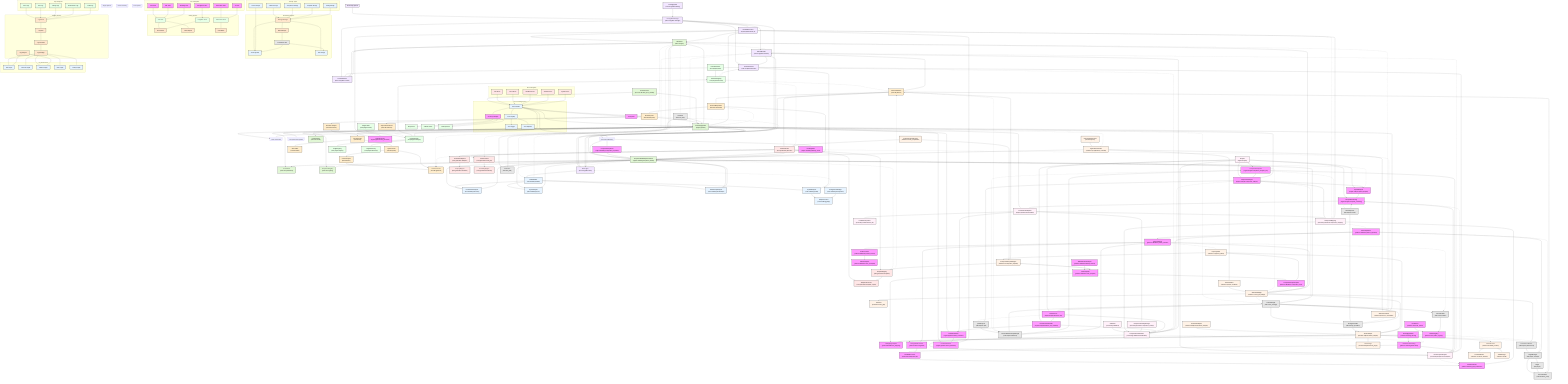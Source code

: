 graph TD
%% Import subgraphs and define cross-module dependencies
    %% Core System
    subgraph Core ["Core System"]
        direction TB
        %% Core nodes defined in core.mmd
    end

    %% DSL System
    subgraph DSL ["DSL Processing"]
        direction TB
        %% DSL nodes defined in dsl.mmd
    end

    %% Recognition System
    subgraph RecognitionSystem ["Component Recognition"]
        direction TB
        %% Recognition nodes defined in recognition.mmd
    end

    %% Modeling System
    subgraph Modeling ["Hierarchical Modeling"]
        direction TB
        %% Modeling nodes defined in modeling.mmd
    end

    %% Generation System
    subgraph Generation ["Code Generation"]
        direction TB
        %% Generation nodes defined in generation.mmd
    end

    %% Plugin System
    subgraph Plugins ["Plugin System"]
        direction TB
        %% Plugin nodes defined in plugins.mmd
    end

    %% Processing System
    subgraph Processing ["Processing System"]
        direction TB
        %% Processing nodes defined in processing.mmd
    end



%% Core System Components
ASCIIGrid["ASCIIGrid\n(hunt.core.grid)"]
Pipeline["ProcessingPipeline\n(hunt.core.pipeline)"]
CompModel["ComponentModel\n(hunt.core.model)"]
Persist["Persistence\n(hunt.core.persistence)"]
Registry["ComponentRegistry\n(hunt.core.registry)"]
Cache["CacheSystem\n(hunt.core.cache)"]
ErrorHandler["ErrorHandler\n(hunt.core.dsl.hunt_error)"]
ErrorProcessor["ErrorProcessor\n(hunt.core.dsl.hunt_error_handler)"]

%% Core Internal Dependencies
Pipeline --> ASCIIGrid
Pipeline --> CompModel
Pipeline --> Persist
Pipeline --> Registry
Pipeline --> Cache
CompModel --> Registry
CompModel --> Persist
ErrorHandler --> Pipeline
ErrorProcessor --> ErrorHandler
ErrorProcessor --> Pipeline

%% Apply core styles
class ASCIIGrid,Pipeline,CompModel,Persist,Registry,Cache,ErrorHandler,ErrorProcessor core;

%% DSL System Components
Lexer["Lexical Analyzer\n(hunt.dsl.lexer)"]
Parser["Syntax Parser\n(hunt.dsl.parser)"]
ASTGen["AST Generator\n(hunt.dsl.ast)"]
SemAnalyzer["Semantic Analyzer\n(hunt.dsl.semantic)"]
HuntInterp["HuntInterpreter\n(hunt.dsl.interpreter)"]
CmdDisp["CommandDispatcher\n(hunt.dsl.commands)"]
PatternDef["PatternDefinitions\n(hunt.dsl.patterns)"]
TmplEngine["TemplateEngine\n(hunt.dsl.templates)"]
Grammar["Grammar Rules\n(hunt.dsl.grammar)"]
Nodes["AST Nodes\n(hunt.dsl.nodes)"]
Evaluator["Expression Evaluator\n(hunt.dsl.evaluator)"]

%% DSL Internal Dependencies
Lexer --> Grammar
Parser --> Lexer
Parser --> Grammar
ASTGen --> Parser
ASTGen --> Nodes
SemAnalyzer --> ASTGen
HuntInterp --> SemAnalyzer
HuntInterp --> Evaluator
CmdDisp --> HuntInterp
PatternDef --> CmdDisp
TmplEngine --> PatternDef

%% Apply DSL styles
class Lexer,Parser,ASTGen,SemAnalyzer,HuntInterp,CmdDisp,PatternDef,TmplEngine,Grammar,Nodes,Evaluator dsl;

%% Recognition System Components
FloodFill["FloodFillProcessor\n(hunt.recognition.floodfill)"]
Contour["ContourDetector\n(hunt.recognition.contour)"]
Features["FeatureExtractor\n(hunt.recognition.features)"]
PatternMatch["PatternMatcher\n(hunt.recognition.matcher)"]
RuleEngine["RuleEngine\n(hunt.recognition.rules)"]
RecognitionMgr["RecognitionManager\n(hunt.recognition.manager)"]
Processing["ProcessingEngine\n(hunt.recognition.processing)"]
Training["TrainingSystem\n(hunt.recognition.training)"]

%% Recognition Internal Dependencies
RecognitionMgr --> FloodFill
RecognitionMgr --> Contour
RecognitionMgr --> Features
RecognitionMgr --> PatternMatch
RecognitionMgr --> RuleEngine
FloodFill --> ASCIIGrid
Contour --> ASCIIGrid
Features --> Contour
PatternMatch --> Features
PatternMatch --> RuleEngine
Processing --> RecognitionMgr
Training --> RecognitionMgr

%% Apply Recognition styles
class FloodFill,Contour,Features,PatternMatch,RuleEngine,RecognitionMgr,Processing,Training recog;

%% Modeling System Components
ContainAnalyzer["ContainmentAnalyzer\n(hunt.modeling.hierarchy)"]
LayoutAnalyzer["LayoutAnalyzer\n(hunt.modeling.layout)"]
RelationAnalyzer["RelationshipAnalyzer\n(hunt.modeling.relationships)"]
ModelBuilder["ModelBuilder\n(hunt.modeling.builder)"]
Spatial["SpatialAnalyzer\n(hunt.modeling.spatial)"]
Arrangement["ArrangementManager\n(hunt.modeling.arrangement)"]
Graph["GraphProcessor\n(hunt.modeling.graph)"]

%% Modeling Internal Dependencies
ModelBuilder --> ContainAnalyzer
ModelBuilder --> LayoutAnalyzer
ModelBuilder --> RelationAnalyzer
ModelBuilder --> Spatial
ContainAnalyzer --> CompModel
LayoutAnalyzer --> CompModel
RelationAnalyzer --> CompModel
Spatial --> Graph
Arrangement --> Graph

%% Apply Modeling styles
class ContainAnalyzer,LayoutAnalyzer,RelationAnalyzer,ModelBuilder,Spatial,Arrangement,Graph model;

%% Code Generation Components
Generator["CodeGenerator\n(hunt.generation.generator)"]
Templates["TemplateRegistry\n(hunt.generation.templates)"]
Adapters["FrameworkAdapters\n(hunt.generation.adapters)"]
PropMapper["PropertyMapper\n(hunt.generation.renderers)"]
TemplateEngine["TemplateProcessor\n(hunt.generation.template_engine)"]
CodeGenCore["CoreGenerator\n(hunt.generation.code_gen)"]
Renderers["RenderingEngine\n(hunt.generation.renderers)"]

%% Generation Internal Dependencies
Generator --> Templates
Generator --> Adapters
Generator --> TemplateEngine
Generator --> CodeGenCore
CodeGenCore --> Renderers
Adapters --> PropMapper
Templates --> TemplateEngine

%% Apply Generation styles
class Generator,Templates,Adapters,PropMapper,TemplateEngine,CodeGenCore,Renderers codegen;

%% Plugin System Components
PluginMgr["PluginManager\n(hunt.plugins.manager)"]
ExtRegistry["ExtensionRegistry\n(hunt.plugins.extension)"]
PluginReg["PluginRegistry\n(hunt.plugins.registry)"]
Discovery["PluginDiscovery\n(hunt.plugins.discovery)"]
Loader["PluginLoader\n(hunt.plugins.loader)"]
Points["ExtensionPoints\n(hunt.plugins.points)"]

%% Plugin Internal Dependencies
PluginMgr --> ExtRegistry
PluginMgr --> PluginReg
PluginMgr --> Discovery
Loader --> PluginMgr
Points --> ExtRegistry

%% Apply Plugin styles
class PluginMgr,ExtRegistry,PluginReg,Discovery,Loader,Points plugin;

%% Processing System Components
Transform["Transformations\n(processing.transform)"]
CompMapping["ComponentMapping\n(processing.transform.component_mapping)"]
OverlayMgr["ComponentOverlayManager\n(processing.transform.component_overlay)"]
FloodFillComp["FloodFillComponent\n(processing.transform.flood_fill)"]

Validation["Validation\n(processing.validation)"]
ClassProcessor["ComponentClassification\n(processing.validation.classification)"]

Analysis["Analysis\n(processing.analysis)"]
NeuroAnalysis["NeuromorphicAnalysis\n(processing.analysis.neuromorphic)"]

%% Processing Internal Dependencies
Transform --> CompMapping
Transform --> OverlayMgr
Transform --> FloodFillComp

Validation --> ClassProcessor
ClassProcessor --> NeuroAnalysis

Analysis --> NeuroAnalysis
CompMapping --> ClassProcessor
OverlayMgr --> ClassProcessor

%% Apply processing styles
class Transform,CompMapping,OverlayMgr,FloodFillComp,Validation,ClassProcessor,Analysis,NeuroAnalysis processing;

%% Pattern System Components
%% Definition Components
PatternLearner["PatternLearner\n(patterns.definitions.pattern_learner)"]
PatternMatcher["PatternMatcher\n(patterns.definitions.pattern_matcher)"]
PatternOptimizer["PatternOptimizer\n(patterns.definitions.pattern_optimizer)"]
CodeTemplate["CodeTemplate\n(patterns.definitions.code_template)"]
PropTemplate["ComponentPropsTemplate\n(patterns.definitions.component_props)"]
TkTemplate["TkMappingTemplate\n(patterns.definitions.tk_mapping)"]
ASCIIExamples["ASCIIExamples\n(patterns.definitions.ascii_examples)"]
TabExample["TabbedContentExample\n(patterns.definitions.tabbed_content)"]

%% Matching Components
FloodFillProc["FloodFillProcessor\n(patterns.matching.flood_fill)"]
GridTransform["GridTransformer\n(patterns.matching.grid_transformer)"]
HierarchicalCluster["HierarchicalClustering\n(patterns.matching.hierarchical)"]
ParsingAlgo["ParsingAlgorithms\n(patterns.matching.parsing)"]

%% Rules Components
HuntParser["HuntParser\n(patterns.rules.hunt_parser)"]
PatternRegistry["PatternRegistry\n(patterns.rules.pattern_registry)"]
RecognitionProc["RecognitionProcessor\n(patterns.rules.recognition)"]

%% Pattern Internal Dependencies
%% Definition Dependencies
PatternLearner --> ASCIIExamples
PatternMatcher --> PatternLearner
PatternOptimizer --> PatternMatcher
CodeTemplate --> PropTemplate
CodeTemplate --> TkTemplate
TabExample --> CodeTemplate

%% Matching Dependencies
FloodFillProc --> GridTransform
HierarchicalCluster --> FloodFillProc
ParsingAlgo --> HierarchicalCluster

%% Rules Dependencies
HuntParser --> PatternRegistry
PatternRegistry --> RecognitionProc
RecognitionProc --> PatternMatcher
RecognitionProc --> FloodFillProc

%% Apply patterns styles
class PatternLearner,PatternMatcher,PatternOptimizer,CodeTemplate,PropTemplate,TkTemplate,ASCIIExamples,TabExample,FloodFillProc,GridTransform,HierarchicalCluster,ParsingAlgo,HuntParser,PatternRegistry,RecognitionProc patterns;

%% Engine System Components
%% Analysis Components
Analysis["Analysis\n(engine.analysis)"]
CompAnalysis["ComponentAnalysis\n(engine.analysis.component_analysis)"]
CompAnalysis2["ComponentAnalysis2\n(engine.analysis.component_analysis_two)"]
SpatialAnalysis["SpatialAnalysis\n(engine.analysis.spatial_analysis)"]
TemporalReasoning["TemporalReasoning\n(engine.analysis.temporal_reasoning)"]
DecisionTree["DecisionTree\n(engine.analysis.decision_tree)"]
DTClassifier["DecisionTreeClassifier\n(engine.analysis.decision_tree_classifier)"]

%% Modeling Components
Modeling["Modeling\n(engine.modeling)"]
CompModel["ComponentModelRepresentation\n(engine.modeling.component_model)"]
CompProps["ComponentProperties\n(engine.modeling.component_properties)"]
DrawingMode["DrawingMode\n(engine.modeling.drawing_mode)"]

%% Pipeline Components
Pipeline["ProcessingPipeline\n(engine.pipeline)"]
ASCIIProc["ASCIIProcessor\n(engine.pipeline.ascii_processor)"]
ContourDetection["ContourDetection\n(engine.pipeline.contour_detection)"]
FeatureExtraction["FeatureExtraction\n(engine.pipeline.feature_extraction)"]
FloodFill["FloodFillProcessor\n(engine.pipeline.flood_fill)"]
Transform["TransformationPipeline\n(engine.pipeline.transformation)"]

%% Engine Internal Dependencies
%% Analysis Dependencies
Analysis --> CompAnalysis
Analysis --> CompAnalysis2
Analysis --> SpatialAnalysis
Analysis --> TemporalReasoning
Analysis --> DecisionTree
Analysis --> DTClassifier

CompAnalysis2 --> CompAnalysis
DecisionTree --> DTClassifier
SpatialAnalysis --> TemporalReasoning
CompAnalysis --> SpatialAnalysis

%% Pipeline Dependencies
Pipeline --> ASCIIProc
Pipeline --> ContourDetection
Pipeline --> FeatureExtraction
Pipeline --> FloodFill
Pipeline --> Transform

ASCIIProc --> FloodFill
ContourDetection --> FloodFill
FeatureExtraction --> ContourDetection
Transform --> FeatureExtraction

%% Modeling Dependencies
Modeling --> CompModel
Modeling --> CompProps
Modeling --> DrawingMode

CompProps --> CompModel
DrawingMode --> CompModel

%% Cross-component Dependencies
CompAnalysis --> Pipeline
TemporalReasoning --> Transform
DTClassifier --> FeatureExtraction
CompModel --> CompAnalysis2

%% Apply engine styles
class Analysis,CompAnalysis,CompAnalysis2,SpatialAnalysis,TemporalReasoning,DecisionTree,DTClassifier,Modeling,CompModel,CompProps,DrawingMode,Pipeline,ASCIIProc,ContourDetection,FeatureExtraction,FloodFill,Transform engine;

%% Interface System Components
%% UI Components
GridWidget["ASCIIGridWidget\n(interface.ui.ascii_grid_widget)"]
HuntGrid["HuntGrid\n(interface.ui.hunt_grid)"]
CodeComposer["CodeCompositionEngine\n(interface.ui.code_composition)"]
TmplEngine["ComponentTemplateEngine\n(interface.ui.component_template)"]
PropEditor["PropertyEditor\n(interface.ui.property_editor)"]
ContentSwitch["ContentSwitcher\n(interface.ui.content_switcher)"]
TabbedContent["TabbedContent\n(interface.ui.tabbed_content)"]
Tabs["TabsManager\n(interface.ui.tabs)"]

%% API Components
AppController["ApplicationController\n(interface.api.application_controller)"]
UITranslator["ASCIIUITranslator\n(interface.api.ascii_ui_translation)"]
CLI["CommandLineInterface\n(interface.api.cli)"]
Visualizer["HuntVisualizer\n(interface.api.hunt_visualizer)"]

%% Adapter Components
FrameworkAdapter["FrameworkAdapter\n(interface.adapters.framework_adapter)"]
TkAdapter["TkinterAdapter\n(interface.adapters.tkinter_adapter)"]
TkPlugin["TkinterPlugin\n(interface.adapters.tkinter_plugin)"]

%% Interface Internal Dependencies
%% UI Dependencies
GridWidget --> HuntGrid
TabbedContent --> Tabs
TabbedContent --> ContentSwitch
PropEditor --> TmplEngine
CodeComposer --> TmplEngine

%% API Dependencies
AppController --> UITranslator
AppController --> Visualizer
CLI --> AppController
Visualizer --> GridWidget

%% Adapter Dependencies
FrameworkAdapter --> TkAdapter
TkAdapter --> TkPlugin
TkAdapter --> GridWidget
TkAdapter --> PropEditor
TkAdapter --> TabbedContent

%% Apply interface styles
class GridWidget,HuntGrid,CodeComposer,TmplEngine,PropEditor,ContentSwitch,TabbedContent,Tabs,AppController,UITranslator,CLI,Visualizer,FrameworkAdapter,TkAdapter,TkPlugin ui;

%% Utils System Components
%% Core Utils
ASCIIUtils["ASCIIUtils\n(utils.ascii_utils)"]
HuntUtils["HuntUtils\n(utils.hunt_utils)"]
StorageProviders["StorageProviders\n(utils.storage_providers)"]

%% Plugin System
Plugin["Plugin\n(utils.plugin)"]
PluginManager["PluginManager\n(utils.plugin_manager)"]
ExtensionPoint["ExtensionPoint\n(utils.extension_point)"]

%% Cache System
CacheManager["CacheManager\n(utils.cache_manager)"]
CacheProvider["CacheProvider\n(utils.cache.provider)"]

%% Helpers
FuncRelManager["FunctionalRelationshipManager\n(utils.helpers.functional)"]
PerfMonitor["PerformanceMonitor\n(utils.helpers.performance)"]
QitiaAnalyzer["QitiaAnalyzer\n(utils.helpers.qitia)"]
SansiaImporter["SansiaImporter\n(utils.helpers.sansia)"]

%% Utils Internal Dependencies
%% Core Dependencies
HuntUtils --> ASCIIUtils
StorageProviders --> CacheManager

%% Plugin Dependencies
PluginManager --> Plugin
PluginManager --> ExtensionPoint
Plugin --> ExtensionPoint

%% Cache Dependencies
CacheManager --> CacheProvider
CacheManager --> StorageProviders

%% Helper Dependencies
PerfMonitor --> PluginManager
QitiaAnalyzer --> FuncRelManager
SansiaImporter --> StorageProviders
FuncRelManager --> CacheManager

%% Apply utils styles
class ASCIIUtils,HuntUtils,StorageProviders,Plugin,PluginManager,ExtensionPoint,CacheManager,CacheProvider,FuncRelManager,PerfMonitor,QitiaAnalyzer,SansiaImporter utils;

%% Testing Infrastructure
    subgraph Testing ["Testing System"]
        direction TB
        UnitTests["Unit Tests"]
        IntegTests["Integration Tests"]
        E2ETests["End-to-End Tests"]
        TestFixtures["Test Fixtures"]
        MockObjects["Mock Objects"]
        TestUtils["Test Utilities"]
    end

    %% Test Categories
    subgraph TestTypes ["Test Categories"]
        CoreTests["Core Tests"]
        DSLTests["DSL Tests"]
        RecogTests["Recognition Tests"]
        ModelTests["Modeling Tests"]
        GenTests["Generation Tests"]
        UITests["UI Tests"]
    end

    %% Test Dependencies
    UnitTests --> TestFixtures
    UnitTests --> MockObjects
    IntegTests --> TestFixtures
    E2ETests --> TestUtils

    %% Test Coverage
    CoreTests --> UnitTests
    DSLTests --> UnitTests
    RecogTests --> IntegTests
    ModelTests --> UnitTests
    GenTests --> E2ETests
    UITests --> E2ETests

    %% Style definitions
    classDef default fill:#f9f,stroke:#333,stroke-width:2px;
    classDef test fill:#e6ffe6,stroke:#333,stroke-width:2px;
    classDef fixture fill:#ffe6cc,stroke:#333,stroke-width:2px;

    class UnitTests,IntegTests,E2ETests test;
    class TestFixtures,MockObjects,TestUtils fixture;

%% Error Handling System
    subgraph ErrorSystem ["Error Handling System"]
        direction TB
        ErrorHandler["Error Handler"]
        ErrorRegistry["Error Registry"]
        ErrorLogger["Error Logger"]
        ErrorReporter["Error Reporter"]
        RecoveryManager["Recovery Manager"]
    end

    %% Error Types
    subgraph ErrorTypes ["Error Categories"]
        DSLErrors["DSL Errors"]
        ParseErrors["Parse Errors"]
        ValidationErrors["Validation Errors"]
        RuntimeErrors["Runtime Errors"]
        SystemErrors["System Errors"]
    end

    %% Error Flows
    DSLErrors --> ErrorHandler
    ParseErrors --> ErrorHandler
    ValidationErrors --> ErrorHandler
    RuntimeErrors --> ErrorHandler
    SystemErrors --> ErrorHandler

    ErrorHandler --> ErrorRegistry
    ErrorRegistry --> ErrorLogger
    ErrorRegistry --> ErrorReporter
    ErrorHandler --> RecoveryManager

    %% Recovery Actions
    RecoveryManager --> RetryAction["Retry Action"]
    RecoveryManager --> FallbackAction["Fallback Action"]
    RecoveryManager --> CleanupAction["Cleanup Action"]

    %% Style definitions
    classDef default fill:#f9f,stroke:#333,stroke-width:2px;
    classDef error fill:#ffe6e6,stroke:#333,stroke-width:2px;
    classDef handler fill:#e6f3ff,stroke:#333,stroke-width:2px;
    classDef action fill:#e6ffe6,stroke:#333,stroke-width:2px;

    class ErrorHandler,ErrorRegistry,ErrorLogger,ErrorReporter handler;
    class DSLErrors,ParseErrors,ValidationErrors,RuntimeErrors,SystemErrors error;
    class RetryAction,FallbackAction,CleanupAction action;

%% Persistence System
    subgraph Persistence ["Persistence System"]
        direction TB
        StorageManager["Storage Manager"]
        CacheSystem["Cache System"]
        FileStorage["File Storage"]
        StateManager["State Manager"]
        PersistenceUtils["Persistence Utils"]
    end

    %% Storage Types
    subgraph StorageTypes ["Storage Types"]
        PatternStorage["Pattern Storage"]
        ComponentStorage["Component Storage"]
        TemplateStorage["Template Storage"]
        ConfigStorage["Config Storage"]
        CacheStorage["Cache Storage"]
    end

    %% Storage Operations
    StorageManager --> FileStorage
    StorageManager --> CacheSystem
    StorageManager --> StateManager

    PatternStorage --> StorageManager
    ComponentStorage --> StorageManager
    TemplateStorage --> StorageManager
    ConfigStorage --> StorageManager
    CacheStorage --> CacheSystem

    %% Persistence Utils
    PersistenceUtils --> FileStorage
    PersistenceUtils --> CacheSystem
    StateManager --> PersistenceUtils

    %% Style definitions
    classDef default fill:#f9f,stroke:#333,stroke-width:2px;
    classDef storage fill:#e6f3ff,stroke:#333,stroke-width:2px;
    classDef manager fill:#ffe6cc,stroke:#333,stroke-width:2px;
    classDef utils fill:#e6ffe6,stroke:#333,stroke-width:2px;

    class StorageManager,StateManager manager;
    class FileStorage,CacheSystem,PatternStorage,ComponentStorage,TemplateStorage,ConfigStorage,CacheStorage storage;
    class PersistenceUtils utils;

%% Logging System
    subgraph Logging ["Logging System"]
        direction TB
        LogManager["Log Manager"]
        LogFormatter["Log Formatter"]
        LogRouter["Log Router"]
        LogFilter["Log Filter"]
        LogAnalyzer["Log Analyzer"]
    end

    %% Log Destinations
    subgraph LogDest ["Log Destinations"]
        FileLogger["File Logger"]
        ConsoleLogger["Console Logger"]
        MetricsLogger["Metrics Logger"]
        AlertLogger["Alert Logger"]
        DebugLogger["Debug Logger"]
    end

    %% Log Categories
    subgraph LogTypes ["Log Categories"]
        ErrorLogs["Error Logs"]
        InfoLogs["Info Logs"]
        DebugLogs["Debug Logs"]
        PerfLogs["Performance Logs"]
        AuditLogs["Audit Logs"]
    end

    %% Logging Flow
    ErrorLogs --> LogRouter
    InfoLogs --> LogRouter
    DebugLogs --> LogRouter
    PerfLogs --> LogRouter
    AuditLogs --> LogRouter

    LogRouter --> LogFilter
    LogFilter --> LogFormatter
    LogFormatter --> LogManager

    LogManager --> FileLogger
    LogManager --> ConsoleLogger
    LogManager --> MetricsLogger
    LogManager --> AlertLogger
    LogManager --> DebugLogger

    LogAnalyzer --> FileLogger
    LogAnalyzer --> MetricsLogger

    %% Style definitions
    classDef default fill:#f9f,stroke:#333,stroke-width:2px;
    classDef logger fill:#e6f3ff,stroke:#333,stroke-width:2px;
    classDef manager fill:#ffe6cc,stroke:#333,stroke-width:2px;
    classDef logtype fill:#e6ffe6,stroke:#333,stroke-width:2px;

    class LogManager,LogFormatter,LogRouter,LogFilter,LogAnalyzer manager;
    class FileLogger,ConsoleLogger,MetricsLogger,AlertLogger,DebugLogger logger;
    class ErrorLogs,InfoLogs,DebugLogs,PerfLogs,AuditLogs logtype;

%% Cross-module Dependencies
    %% Core <-> Recognition
    Pipeline --> RecognitionSystem
    FloodFill --> ASCIIGrid
    Contour --> ASCIIGrid
    ErrorHandler --> Recognition
    ASCIIGrid -.-> PatternMatch
    CompModel -.-> RuleEngine

    %% Core <-> Modeling
    Pipeline --> Modeling
    ContainAnalyzer --> CompModel
    LayoutAnalyzer --> CompModel
    RelationAnalyzer --> CompModel
    ErrorHandler --> Modeling
    CompModel -.-> SpatialAnalysis
    ASCIIGrid -.-> ModelBuilder

    %% Core <-> Generation
    Pipeline --> Generation
    Generator --> CompModel
    ErrorHandler --> Generation
    CompModel -.-> Templates
    ASCIIGrid -.-> CodeGenCore

    %% DSL <-> Core
    HuntInterp --> Pipeline
    CmdDisp --> CompModel
    ErrorHandler --> HuntInterp
    Pipeline -.-> CmdDisp
    ASCIIGrid -.-> HuntInterp

    %% DSL <-> Recognition
    PatternDef --> PatternMatch
    PatternDef --> RuleEngine
    RuleEngine -.-> HuntInterp
    PatternMatch -.-> Grammar

    %% DSL <-> Generation
    TmplEngine --> Templates
    PatternDef --> Generator
    Generator -.-> Grammar
    Templates -.-> PatternDef

    %% Plugin System Dependencies
    PluginMgr --> Pipeline
    ExtRegistry -.-> PatternDef
    ExtRegistry -.-> Generator
    ExtRegistry -.-> Features
    Pipeline -.-> PluginMgr
    Features -.-> ExtRegistry

    %% Recognition <-> Modeling
    Features --> Spatial
    RuleEngine --> ModelBuilder
    ModelBuilder -.-> PatternMatch
    Spatial -.-> RuleEngine

    %% Engine <-> Processing
    DecisionTree --> ClassProcessor
    TemporalReasoning --> NeuroAnalysis
    CompAnalysis --> CompMapping
    CompAnalysis2 --> NeuroAnalysis
    DTClassifier --> ClassProcessor
    ClassProcessor -.-> CompAnalysis
    NeuroAnalysis -.-> TemporalReasoning
    CompMapping -.-> CompAnalysis2

    %% Processing <-> Recognition
    ClassProcessor --> PatternMatch
    NeuroAnalysis --> Features
    CompMapping --> FloodFill
    PatternMatch -.-> NeuroAnalysis
    Features -.-> ClassProcessor
    FloodFill -.-> CompMapping

    %% Interface <-> Core
    GridWidget --> ASCIIGrid
    UITranslator --> Pipeline
    AppController --> CompModel
    ASCIIGrid -.-> UITranslator
    Pipeline -.-> AppController
    CompModel -.-> GridWidget

    %% Interface <-> Generation
    CodeComposer --> Generator
    TmplEngine --> CodeTemplate
    Generator -.-> UITranslator
    CodeTemplate -.-> TmplEngine

    %% Interface <-> Patterns
    GridWidget --> PatternMatcher
    PropEditor --> PropTemplate
    TkAdapter --> TkTemplate
    PatternMatcher -.-> PropEditor
    PropTemplate -.-> GridWidget
    TkTemplate -.-> TkAdapter

    %% Patterns <-> Processing
    PatternOptimizer --> ClassProcessor
    GridTransform --> CompMapping
    HierarchicalCluster --> NeuroAnalysis
    ClassProcessor -.-> HierarchicalCluster
    CompMapping -.-> PatternOptimizer
    NeuroAnalysis -.-> GridTransform

    %% Utils <-> Core
    ASCIIUtils --> ASCIIGrid
    HuntUtils --> Pipeline
    CacheManager --> CompModel
    ASCIIGrid -.-> HuntUtils
    Pipeline -.-> CacheManager
    CompModel -.-> ASCIIUtils

    %% Utils <-> Interface
    PerfMonitor --> GridWidget
    StorageProviders --> TkAdapter
    CacheManager --> UITranslator
    GridWidget -.-> CacheManager
    TkAdapter -.-> PerfMonitor
    UITranslator -.-> StorageProviders

    %% Utils <-> Engine
    CacheManager --> DecisionTree
    QitiaAnalyzer --> CompAnalysis
    SansiaImporter --> TemporalReasoning
    FuncRelManager --> CompAnalysis2
    DecisionTree -.-> QitiaAnalyzer
    CompAnalysis -.-> CacheManager
    TemporalReasoning -.-> SansiaImporter
    CompAnalysis2 -.-> FuncRelManager

    %% Utils <-> Patterns
    FuncRelManager --> PatternMatcher
    CacheProvider --> PatternRegistry
    PluginManager --> PatternOptimizer
    ExtensionPoint --> PatternDef
    PatternMatcher -.-> CacheProvider
    PatternRegistry -.-> PluginManager
    PatternOptimizer -.-> ExtensionPoint
    PatternDef -.-> FuncRelManager

    %% Style definitions
    classDef default fill:#f9f,stroke:#333,stroke-width:2px,color:#000000;
    classDef core fill:#e1f7d5,stroke:#333,stroke-width:2px,color:#000000;
    classDef dsl fill:#ffedcc,stroke:#333,stroke-width:2px,color:#000000;
    classDef recog fill:#f2e6ff,stroke:#333,stroke-width:2px,color:#000000;
    classDef model fill:#e6f3ff,stroke:#333,stroke-width:2px,color:#000000;
    classDef codegen fill:#ffe6e6,stroke:#333,stroke-width:2px,color:#000000;
    classDef plugin fill:#e6ffe6,stroke:#333,stroke-width:2px,color:#000000;
    classDef ui fill:#fff2e6,stroke:#333,stroke-width:2px,color:#000000;
    classDef utils fill:#e6e6e6,stroke:#333,stroke-width:2px,color:#000000;
    classDef processing fill:#fff0f9,stroke:#333,stroke-width:2px,color:#000000;